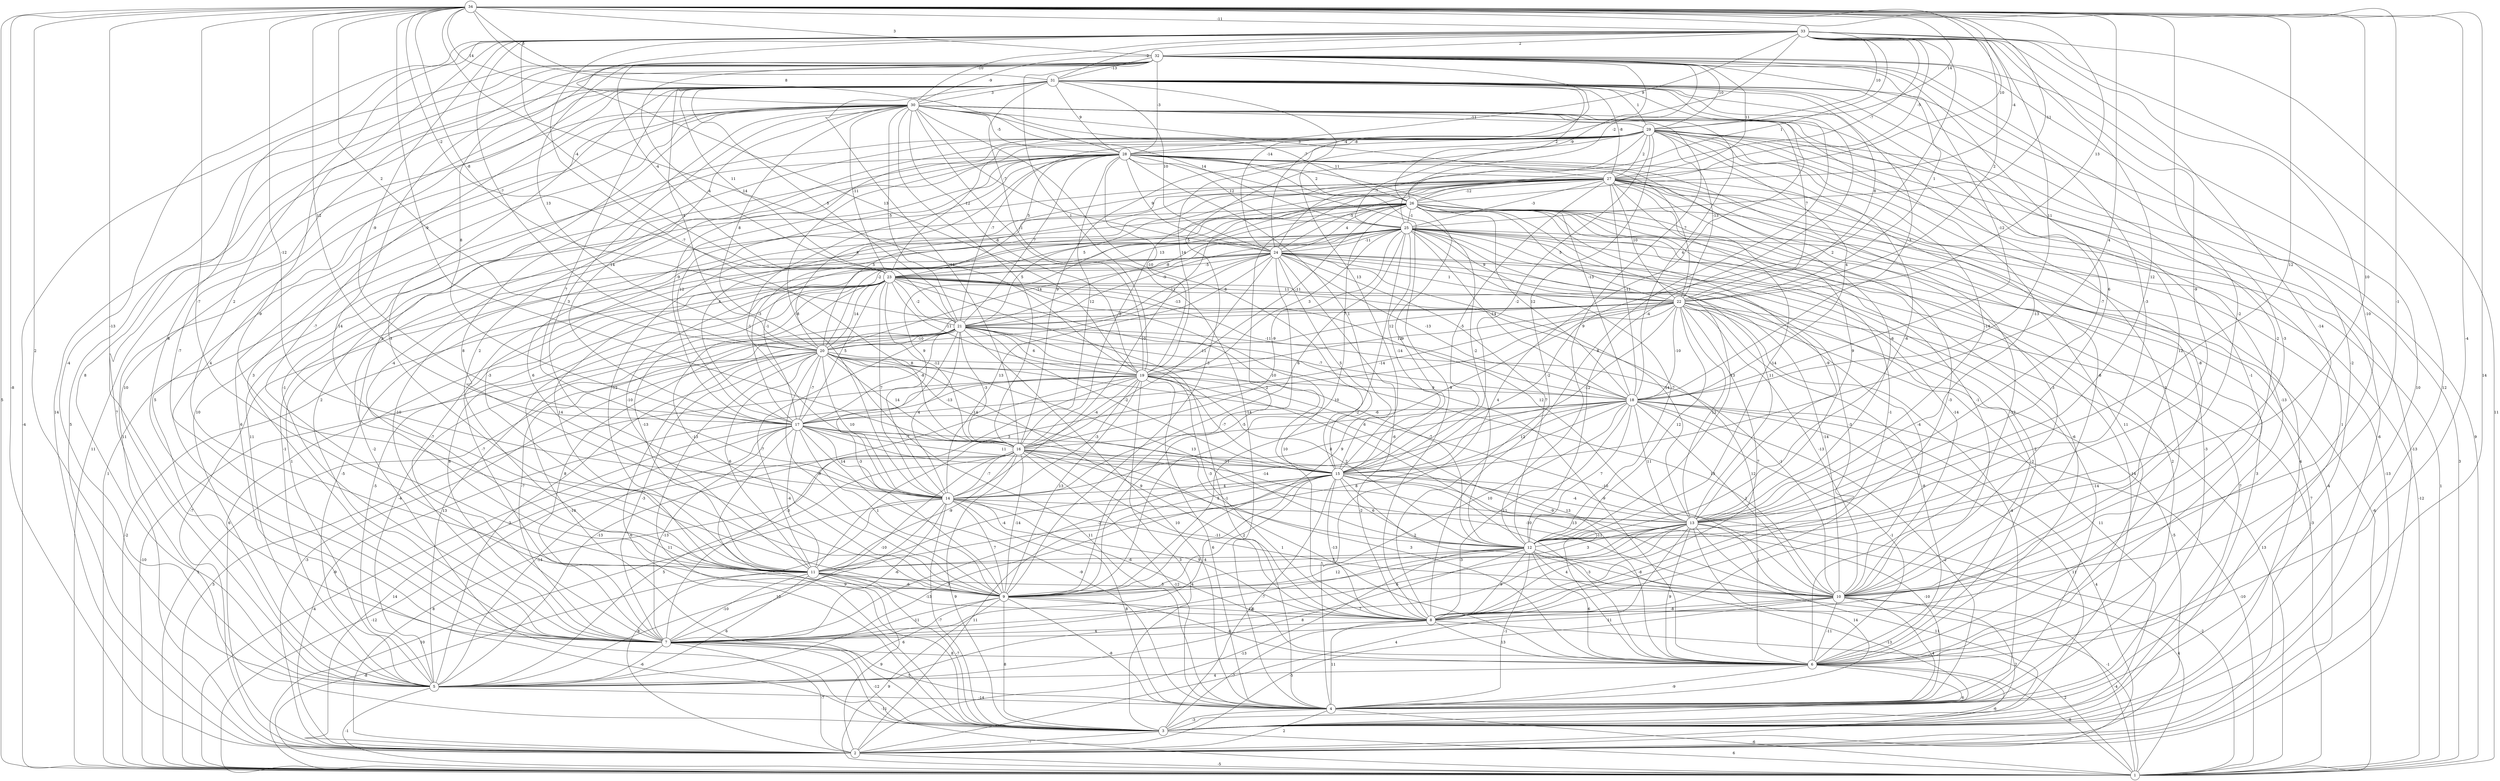 graph { 
	 fontname="Helvetica,Arial,sans-serif" 
	 node [shape = circle]; 
	 34 -- 1 [label = "5"];
	 34 -- 2 [label = "-8"];
	 34 -- 3 [label = "14"];
	 34 -- 5 [label = "2"];
	 34 -- 6 [label = "-4"];
	 34 -- 7 [label = "-13"];
	 34 -- 8 [label = "-2"];
	 34 -- 9 [label = "-7"];
	 34 -- 10 [label = "-1"];
	 34 -- 12 [label = "10"];
	 34 -- 13 [label = "12"];
	 34 -- 14 [label = "-12"];
	 34 -- 15 [label = "4"];
	 34 -- 16 [label = "-9"];
	 34 -- 17 [label = "12"];
	 34 -- 19 [label = "14"];
	 34 -- 20 [label = "2"];
	 34 -- 21 [label = "-8"];
	 34 -- 22 [label = "13"];
	 34 -- 23 [label = "-2"];
	 34 -- 25 [label = "-11"];
	 34 -- 26 [label = "-4"];
	 34 -- 27 [label = "10"];
	 34 -- 28 [label = "8"];
	 34 -- 29 [label = "14"];
	 34 -- 30 [label = "14"];
	 34 -- 31 [label = "3"];
	 34 -- 32 [label = "3"];
	 34 -- 33 [label = "-11"];
	 33 -- 1 [label = "11"];
	 33 -- 3 [label = "12"];
	 33 -- 5 [label = "-4"];
	 33 -- 7 [label = "8"];
	 33 -- 8 [label = "-14"];
	 33 -- 9 [label = "-9"];
	 33 -- 10 [label = "-10"];
	 33 -- 11 [label = "2"];
	 33 -- 12 [label = "-9"];
	 33 -- 13 [label = "12"];
	 33 -- 15 [label = "2"];
	 33 -- 16 [label = "-7"];
	 33 -- 17 [label = "-9"];
	 33 -- 18 [label = "11"];
	 33 -- 19 [label = "13"];
	 33 -- 20 [label = "-7"];
	 33 -- 22 [label = "2"];
	 33 -- 23 [label = "-4"];
	 33 -- 24 [label = "-4"];
	 33 -- 25 [label = "1"];
	 33 -- 26 [label = "-7"];
	 33 -- 27 [label = "-5"];
	 33 -- 28 [label = "9"];
	 33 -- 29 [label = "10"];
	 33 -- 30 [label = "-10"];
	 33 -- 31 [label = "-2"];
	 33 -- 32 [label = "2"];
	 32 -- 1 [label = "-4"];
	 32 -- 2 [label = "14"];
	 32 -- 4 [label = "10"];
	 32 -- 5 [label = "8"];
	 32 -- 6 [label = "-2"];
	 32 -- 7 [label = "-7"];
	 32 -- 8 [label = "-3"];
	 32 -- 9 [label = "14"];
	 32 -- 12 [label = "-3"];
	 32 -- 13 [label = "6"];
	 32 -- 17 [label = "8"];
	 32 -- 18 [label = "-12"];
	 32 -- 19 [label = "1"];
	 32 -- 20 [label = "13"];
	 32 -- 21 [label = "-4"];
	 32 -- 22 [label = "1"];
	 32 -- 23 [label = "-4"];
	 32 -- 24 [label = "-14"];
	 32 -- 25 [label = "-9"];
	 32 -- 26 [label = "-2"];
	 32 -- 27 [label = "11"];
	 32 -- 28 [label = "-3"];
	 32 -- 29 [label = "10"];
	 32 -- 30 [label = "-9"];
	 32 -- 31 [label = "-13"];
	 31 -- 1 [label = "9"];
	 31 -- 2 [label = "5"];
	 31 -- 3 [label = "7"];
	 31 -- 4 [label = "4"];
	 31 -- 5 [label = "10"];
	 31 -- 6 [label = "-1"];
	 31 -- 7 [label = "4"];
	 31 -- 8 [label = "8"];
	 31 -- 9 [label = "3"];
	 31 -- 10 [label = "-2"];
	 31 -- 11 [label = "-7"];
	 31 -- 12 [label = "-4"];
	 31 -- 13 [label = "-7"];
	 31 -- 14 [label = "7"];
	 31 -- 15 [label = "13"];
	 31 -- 16 [label = "-11"];
	 31 -- 18 [label = "-3"];
	 31 -- 19 [label = "-1"];
	 31 -- 20 [label = "4"];
	 31 -- 21 [label = "5"];
	 31 -- 22 [label = "8"];
	 31 -- 23 [label = "11"];
	 31 -- 24 [label = "10"];
	 31 -- 26 [label = "2"];
	 31 -- 27 [label = "-8"];
	 31 -- 28 [label = "9"];
	 31 -- 29 [label = "1"];
	 31 -- 30 [label = "3"];
	 30 -- 1 [label = "11"];
	 30 -- 2 [label = "11"];
	 30 -- 3 [label = "6"];
	 30 -- 4 [label = "-14"];
	 30 -- 5 [label = "5"];
	 30 -- 6 [label = "2"];
	 30 -- 7 [label = "3"];
	 30 -- 9 [label = "8"];
	 30 -- 10 [label = "12"];
	 30 -- 11 [label = "3"];
	 30 -- 12 [label = "9"];
	 30 -- 13 [label = "-13"];
	 30 -- 14 [label = "3"];
	 30 -- 15 [label = "8"];
	 30 -- 16 [label = "5"];
	 30 -- 17 [label = "14"];
	 30 -- 18 [label = "4"];
	 30 -- 19 [label = "-6"];
	 30 -- 20 [label = "8"];
	 30 -- 21 [label = "-5"];
	 30 -- 22 [label = "7"];
	 30 -- 23 [label = "-11"];
	 30 -- 24 [label = "-7"];
	 30 -- 25 [label = "14"];
	 30 -- 26 [label = "-7"];
	 30 -- 27 [label = "3"];
	 30 -- 28 [label = "-5"];
	 30 -- 29 [label = "-11"];
	 29 -- 1 [label = "3"];
	 29 -- 2 [label = "-13"];
	 29 -- 3 [label = "-6"];
	 29 -- 4 [label = "1"];
	 29 -- 5 [label = "10"];
	 29 -- 6 [label = "-13"];
	 29 -- 7 [label = "-1"];
	 29 -- 8 [label = "-2"];
	 29 -- 9 [label = "-3"];
	 29 -- 10 [label = "-8"];
	 29 -- 11 [label = "2"];
	 29 -- 12 [label = "-6"];
	 29 -- 13 [label = "-14"];
	 29 -- 14 [label = "-8"];
	 29 -- 15 [label = "-2"];
	 29 -- 16 [label = "9"];
	 29 -- 17 [label = "-9"];
	 29 -- 18 [label = "4"];
	 29 -- 19 [label = "14"];
	 29 -- 21 [label = "-7"];
	 29 -- 22 [label = "-13"];
	 29 -- 23 [label = "-12"];
	 29 -- 24 [label = "-7"];
	 29 -- 27 [label = "2"];
	 29 -- 28 [label = "-8"];
	 28 -- 1 [label = "1"];
	 28 -- 3 [label = "-2"];
	 28 -- 6 [label = "-12"];
	 28 -- 7 [label = "2"];
	 28 -- 8 [label = "-9"];
	 28 -- 9 [label = "6"];
	 28 -- 10 [label = "-8"];
	 28 -- 11 [label = "-4"];
	 28 -- 12 [label = "-2"];
	 28 -- 13 [label = "-6"];
	 28 -- 14 [label = "-1"];
	 28 -- 15 [label = "1"];
	 28 -- 16 [label = "12"];
	 28 -- 17 [label = "12"];
	 28 -- 18 [label = "-13"];
	 28 -- 19 [label = "-10"];
	 28 -- 20 [label = "8"];
	 28 -- 21 [label = "7"];
	 28 -- 22 [label = "7"];
	 28 -- 23 [label = "5"];
	 28 -- 24 [label = "9"];
	 28 -- 25 [label = "12"];
	 28 -- 26 [label = "2"];
	 28 -- 27 [label = "11"];
	 27 -- 1 [label = "1"];
	 27 -- 2 [label = "-13"];
	 27 -- 3 [label = "4"];
	 27 -- 4 [label = "-3"];
	 27 -- 5 [label = "11"];
	 27 -- 6 [label = "11"];
	 27 -- 7 [label = "-10"];
	 27 -- 8 [label = "-3"];
	 27 -- 9 [label = "2"];
	 27 -- 10 [label = "-3"];
	 27 -- 11 [label = "-3"];
	 27 -- 12 [label = "-14"];
	 27 -- 13 [label = "9"];
	 27 -- 14 [label = "-10"];
	 27 -- 15 [label = "-5"];
	 27 -- 16 [label = "8"];
	 27 -- 17 [label = "4"];
	 27 -- 18 [label = "-11"];
	 27 -- 20 [label = "5"];
	 27 -- 21 [label = "5"];
	 27 -- 22 [label = "10"];
	 27 -- 24 [label = "-5"];
	 27 -- 25 [label = "-3"];
	 27 -- 26 [label = "-12"];
	 26 -- 1 [label = "-12"];
	 26 -- 2 [label = "-4"];
	 26 -- 3 [label = "3"];
	 26 -- 4 [label = "2"];
	 26 -- 5 [label = "-1"];
	 26 -- 6 [label = "-6"];
	 26 -- 8 [label = "-1"];
	 26 -- 9 [label = "10"];
	 26 -- 10 [label = "-1"];
	 26 -- 11 [label = "-12"];
	 26 -- 12 [label = "13"];
	 26 -- 13 [label = "-9"];
	 26 -- 14 [label = "9"];
	 26 -- 15 [label = "9"];
	 26 -- 17 [label = "-3"];
	 26 -- 18 [label = "12"];
	 26 -- 19 [label = "-11"];
	 26 -- 20 [label = "-2"];
	 26 -- 21 [label = "-8"];
	 26 -- 22 [label = "5"];
	 26 -- 23 [label = "5"];
	 26 -- 24 [label = "4"];
	 26 -- 25 [label = "-1"];
	 25 -- 1 [label = "-6"];
	 25 -- 2 [label = "7"];
	 25 -- 3 [label = "7"];
	 25 -- 4 [label = "-14"];
	 25 -- 5 [label = "1"];
	 25 -- 6 [label = "2"];
	 25 -- 7 [label = "-7"];
	 25 -- 8 [label = "-3"];
	 25 -- 9 [label = "-2"];
	 25 -- 10 [label = "-14"];
	 25 -- 11 [label = "-10"];
	 25 -- 12 [label = "-7"];
	 25 -- 13 [label = "11"];
	 25 -- 14 [label = "6"];
	 25 -- 15 [label = "-14"];
	 25 -- 16 [label = "-9"];
	 25 -- 17 [label = "-1"];
	 25 -- 18 [label = "-14"];
	 25 -- 19 [label = "3"];
	 25 -- 20 [label = "-14"];
	 25 -- 21 [label = "-9"];
	 25 -- 22 [label = "9"];
	 25 -- 23 [label = "13"];
	 25 -- 24 [label = "-11"];
	 24 -- 1 [label = "-3"];
	 24 -- 2 [label = "-7"];
	 24 -- 4 [label = "-14"];
	 24 -- 5 [label = "-5"];
	 24 -- 6 [label = "-2"];
	 24 -- 7 [label = "-7"];
	 24 -- 8 [label = "-6"];
	 24 -- 9 [label = "-5"];
	 24 -- 10 [label = "-4"];
	 24 -- 11 [label = "14"];
	 24 -- 12 [label = "7"];
	 24 -- 13 [label = "-14"];
	 24 -- 14 [label = "13"];
	 24 -- 15 [label = "5"];
	 24 -- 16 [label = "-11"];
	 24 -- 18 [label = "-13"];
	 24 -- 20 [label = "-13"];
	 24 -- 21 [label = "-11"];
	 24 -- 22 [label = "1"];
	 24 -- 23 [label = "-5"];
	 23 -- 1 [label = "-2"];
	 23 -- 2 [label = "6"];
	 23 -- 3 [label = "-10"];
	 23 -- 4 [label = "-1"];
	 23 -- 5 [label = "-5"];
	 23 -- 6 [label = "12"];
	 23 -- 7 [label = "8"];
	 23 -- 8 [label = "10"];
	 23 -- 9 [label = "-13"];
	 23 -- 10 [label = "-14"];
	 23 -- 11 [label = "-13"];
	 23 -- 13 [label = "12"];
	 23 -- 14 [label = "7"];
	 23 -- 15 [label = "-10"];
	 23 -- 16 [label = "-12"];
	 23 -- 17 [label = "5"];
	 23 -- 18 [label = "-11"];
	 23 -- 19 [label = "-11"];
	 23 -- 20 [label = "14"];
	 23 -- 21 [label = "-2"];
	 23 -- 22 [label = "11"];
	 22 -- 1 [label = "13"];
	 22 -- 2 [label = "-5"];
	 22 -- 3 [label = "11"];
	 22 -- 4 [label = "-4"];
	 22 -- 5 [label = "-4"];
	 22 -- 6 [label = "-8"];
	 22 -- 7 [label = "8"];
	 22 -- 8 [label = "7"];
	 22 -- 9 [label = "9"];
	 22 -- 10 [label = "-13"];
	 22 -- 11 [label = "3"];
	 22 -- 12 [label = "12"];
	 22 -- 13 [label = "12"];
	 22 -- 15 [label = "-12"];
	 22 -- 17 [label = "-14"];
	 22 -- 18 [label = "-10"];
	 22 -- 19 [label = "12"];
	 22 -- 20 [label = "12"];
	 22 -- 21 [label = "7"];
	 21 -- 1 [label = "-10"];
	 21 -- 3 [label = "6"];
	 21 -- 4 [label = "10"];
	 21 -- 5 [label = "13"];
	 21 -- 6 [label = "-9"];
	 21 -- 7 [label = "-7"];
	 21 -- 8 [label = "-3"];
	 21 -- 9 [label = "-3"];
	 21 -- 10 [label = "-1"];
	 21 -- 11 [label = "-7"];
	 21 -- 12 [label = "-7"];
	 21 -- 14 [label = "4"];
	 21 -- 15 [label = "-2"];
	 21 -- 16 [label = "-3"];
	 21 -- 17 [label = "-8"];
	 21 -- 18 [label = "-7"];
	 21 -- 19 [label = "6"];
	 21 -- 20 [label = "-10"];
	 20 -- 1 [label = "1"];
	 20 -- 2 [label = "-3"];
	 20 -- 3 [label = "11"];
	 20 -- 4 [label = "11"];
	 20 -- 5 [label = "-3"];
	 20 -- 6 [label = "-9"];
	 20 -- 7 [label = "-3"];
	 20 -- 8 [label = "9"];
	 20 -- 9 [label = "-9"];
	 20 -- 10 [label = "13"];
	 20 -- 11 [label = "6"];
	 20 -- 12 [label = "13"];
	 20 -- 14 [label = "10"];
	 20 -- 15 [label = "-14"];
	 20 -- 16 [label = "14"];
	 20 -- 17 [label = "-7"];
	 20 -- 19 [label = "8"];
	 19 -- 1 [label = "5"];
	 19 -- 2 [label = "-9"];
	 19 -- 3 [label = "3"];
	 19 -- 4 [label = "6"];
	 19 -- 5 [label = "-13"];
	 19 -- 6 [label = "-13"];
	 19 -- 7 [label = "-3"];
	 19 -- 9 [label = "13"];
	 19 -- 10 [label = "-10"];
	 19 -- 12 [label = "2"];
	 19 -- 14 [label = "-3"];
	 19 -- 15 [label = "-7"];
	 19 -- 16 [label = "-4"];
	 19 -- 17 [label = "-13"];
	 19 -- 18 [label = "9"];
	 18 -- 1 [label = "-10"];
	 18 -- 2 [label = "4"];
	 18 -- 3 [label = "11"];
	 18 -- 4 [label = "-2"];
	 18 -- 6 [label = "-1"];
	 18 -- 7 [label = "-2"];
	 18 -- 8 [label = "11"];
	 18 -- 9 [label = "10"];
	 18 -- 10 [label = "1"];
	 18 -- 11 [label = "8"];
	 18 -- 12 [label = "7"];
	 18 -- 13 [label = "11"];
	 18 -- 14 [label = "8"];
	 18 -- 15 [label = "12"];
	 18 -- 16 [label = "6"];
	 18 -- 17 [label = "-6"];
	 17 -- 1 [label = "-4"];
	 17 -- 2 [label = "14"];
	 17 -- 3 [label = "9"];
	 17 -- 4 [label = "-9"];
	 17 -- 5 [label = "-14"];
	 17 -- 6 [label = "3"];
	 17 -- 7 [label = "-13"];
	 17 -- 9 [label = "1"];
	 17 -- 10 [label = "13"];
	 17 -- 11 [label = "-4"];
	 17 -- 13 [label = "-14"];
	 17 -- 14 [label = "14"];
	 17 -- 15 [label = "11"];
	 17 -- 16 [label = "-7"];
	 16 -- 1 [label = "-12"];
	 16 -- 2 [label = "8"];
	 16 -- 3 [label = "9"];
	 16 -- 4 [label = "-12"];
	 16 -- 5 [label = "5"];
	 16 -- 6 [label = "3"];
	 16 -- 7 [label = "-10"];
	 16 -- 8 [label = "-11"];
	 16 -- 9 [label = "-14"];
	 16 -- 10 [label = "-10"];
	 16 -- 11 [label = "-9"];
	 16 -- 12 [label = "5"];
	 16 -- 14 [label = "-7"];
	 16 -- 15 [label = "-11"];
	 15 -- 1 [label = "-2"];
	 15 -- 2 [label = "11"];
	 15 -- 3 [label = "-6"];
	 15 -- 4 [label = "-10"];
	 15 -- 5 [label = "3"];
	 15 -- 6 [label = "-3"];
	 15 -- 7 [label = "-4"];
	 15 -- 8 [label = "-13"];
	 15 -- 9 [label = "2"];
	 15 -- 10 [label = "2"];
	 15 -- 11 [label = "-4"];
	 15 -- 12 [label = "6"];
	 15 -- 13 [label = "-4"];
	 15 -- 14 [label = "4"];
	 14 -- 1 [label = "10"];
	 14 -- 2 [label = "8"];
	 14 -- 3 [label = "-7"];
	 14 -- 4 [label = "8"];
	 14 -- 5 [label = "10"];
	 14 -- 6 [label = "4"];
	 14 -- 7 [label = "-6"];
	 14 -- 8 [label = "9"];
	 14 -- 9 [label = "7"];
	 14 -- 10 [label = "1"];
	 14 -- 13 [label = "-2"];
	 13 -- 1 [label = "4"];
	 13 -- 2 [label = "4"];
	 13 -- 3 [label = "11"];
	 13 -- 4 [label = "14"];
	 13 -- 5 [label = "7"];
	 13 -- 6 [label = "9"];
	 13 -- 7 [label = "6"];
	 13 -- 8 [label = "4"];
	 13 -- 9 [label = "-3"];
	 13 -- 10 [label = "1"];
	 13 -- 11 [label = "3"];
	 13 -- 12 [label = "-11"];
	 12 -- 1 [label = "-1"];
	 12 -- 2 [label = "-13"];
	 12 -- 3 [label = "-13"];
	 12 -- 4 [label = "-1"];
	 12 -- 5 [label = "8"];
	 12 -- 6 [label = "6"];
	 12 -- 7 [label = "-7"];
	 12 -- 8 [label = "9"];
	 12 -- 9 [label = "12"];
	 12 -- 10 [label = "-8"];
	 12 -- 11 [label = "-6"];
	 11 -- 1 [label = "-8"];
	 11 -- 2 [label = "9"];
	 11 -- 3 [label = "-7"];
	 11 -- 5 [label = "6"];
	 11 -- 7 [label = "-10"];
	 11 -- 8 [label = "-13"];
	 11 -- 9 [label = "-6"];
	 11 -- 10 [label = "5"];
	 10 -- 1 [label = "-4"];
	 10 -- 2 [label = "-5"];
	 10 -- 3 [label = "2"];
	 10 -- 4 [label = "4"];
	 10 -- 6 [label = "-11"];
	 10 -- 7 [label = "11"];
	 10 -- 8 [label = "-8"];
	 9 -- 1 [label = "9"];
	 9 -- 3 [label = "8"];
	 9 -- 4 [label = "-8"];
	 9 -- 5 [label = "6"];
	 9 -- 6 [label = "-6"];
	 9 -- 7 [label = "-11"];
	 9 -- 8 [label = "-12"];
	 8 -- 1 [label = "2"];
	 8 -- 3 [label = "-7"];
	 8 -- 4 [label = "11"];
	 8 -- 6 [label = "13"];
	 8 -- 7 [label = "4"];
	 7 -- 1 [label = "-11"];
	 7 -- 2 [label = "-7"];
	 7 -- 3 [label = "-12"];
	 7 -- 4 [label = "5"];
	 7 -- 5 [label = "-6"];
	 7 -- 6 [label = "8"];
	 6 -- 1 [label = "-8"];
	 6 -- 2 [label = "-6"];
	 6 -- 3 [label = "6"];
	 6 -- 4 [label = "-9"];
	 6 -- 5 [label = "4"];
	 5 -- 1 [label = "-1"];
	 5 -- 4 [label = "-14"];
	 4 -- 1 [label = "-6"];
	 4 -- 2 [label = "2"];
	 4 -- 3 [label = "-3"];
	 3 -- 1 [label = "6"];
	 3 -- 2 [label = "-7"];
	 2 -- 1 [label = "-5"];
	 1;
	 2;
	 3;
	 4;
	 5;
	 6;
	 7;
	 8;
	 9;
	 10;
	 11;
	 12;
	 13;
	 14;
	 15;
	 16;
	 17;
	 18;
	 19;
	 20;
	 21;
	 22;
	 23;
	 24;
	 25;
	 26;
	 27;
	 28;
	 29;
	 30;
	 31;
	 32;
	 33;
	 34;
}
